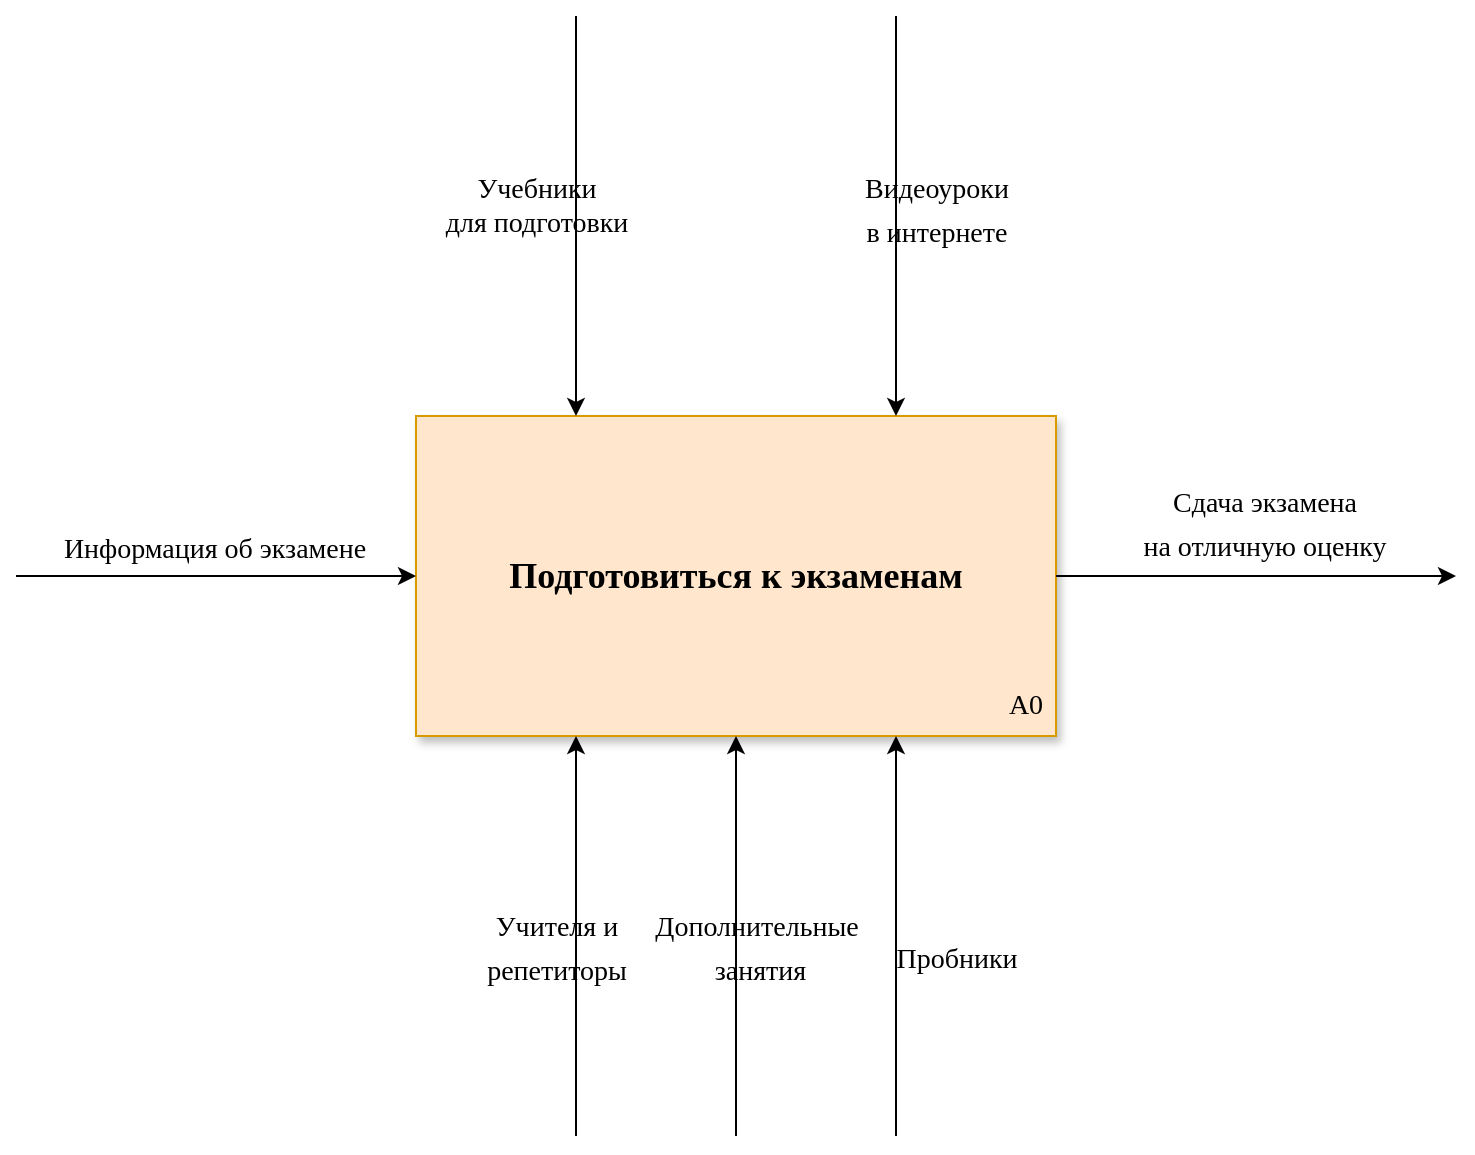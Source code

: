 <mxfile version="20.6.0" type="github" pages="2">
  <diagram id="7N2PUeJ87voyK_xcQXhT" name="Подготовка к экзамену">
    <mxGraphModel dx="1374" dy="789" grid="1" gridSize="10" guides="1" tooltips="1" connect="1" arrows="1" fold="1" page="1" pageScale="1" pageWidth="827" pageHeight="1169" math="0" shadow="0">
      <root>
        <mxCell id="0" />
        <mxCell id="1" parent="0" />
        <mxCell id="8d4UXsbbK7vcjVCUPUbl-1" value="&lt;b&gt;&lt;font style=&quot;font-size: 18px;&quot;&gt;Подготовиться к экзаменам&lt;/font&gt;&lt;/b&gt;" style="rounded=0;whiteSpace=wrap;html=1;fillColor=#ffe6cc;strokeColor=#d79b00;fontFamily=Tahoma;horizontal=1;shadow=1;" parent="1" vertex="1">
          <mxGeometry x="240" y="320" width="320" height="160" as="geometry" />
        </mxCell>
        <mxCell id="8d4UXsbbK7vcjVCUPUbl-6" value="" style="endArrow=classic;html=1;rounded=0;fontSize=18;entryX=0.25;entryY=1;entryDx=0;entryDy=0;" parent="1" target="8d4UXsbbK7vcjVCUPUbl-1" edge="1">
          <mxGeometry width="50" height="50" relative="1" as="geometry">
            <mxPoint x="320" y="680" as="sourcePoint" />
            <mxPoint x="140" y="100" as="targetPoint" />
          </mxGeometry>
        </mxCell>
        <mxCell id="8d4UXsbbK7vcjVCUPUbl-7" value="&lt;font style=&quot;font-size: 14px;&quot;&gt;Учителя и &lt;br&gt;репетиторы&lt;/font&gt;" style="edgeLabel;html=1;align=center;verticalAlign=middle;resizable=0;points=[];fontSize=18;labelBackgroundColor=none;fontFamily=Tahoma;horizontal=1;" parent="8d4UXsbbK7vcjVCUPUbl-6" vertex="1" connectable="0">
          <mxGeometry x="-0.296" y="-1" relative="1" as="geometry">
            <mxPoint x="-11" y="-25" as="offset" />
          </mxGeometry>
        </mxCell>
        <mxCell id="8d4UXsbbK7vcjVCUPUbl-8" value="" style="endArrow=classic;html=1;rounded=0;fontSize=18;entryX=0.5;entryY=1;entryDx=0;entryDy=0;" parent="1" target="8d4UXsbbK7vcjVCUPUbl-1" edge="1">
          <mxGeometry width="50" height="50" relative="1" as="geometry">
            <mxPoint x="400" y="680" as="sourcePoint" />
            <mxPoint x="400" y="910" as="targetPoint" />
          </mxGeometry>
        </mxCell>
        <mxCell id="8d4UXsbbK7vcjVCUPUbl-9" value="&lt;font style=&quot;font-size: 14px;&quot;&gt;Дополнительные&lt;br&gt;&amp;nbsp;занятия&lt;/font&gt;" style="edgeLabel;html=1;align=center;verticalAlign=middle;resizable=0;points=[];fontSize=18;labelBackgroundColor=none;fontFamily=Tahoma;horizontal=1;" parent="8d4UXsbbK7vcjVCUPUbl-8" vertex="1" connectable="0">
          <mxGeometry x="-0.296" y="-1" relative="1" as="geometry">
            <mxPoint x="9" y="-25" as="offset" />
          </mxGeometry>
        </mxCell>
        <mxCell id="8d4UXsbbK7vcjVCUPUbl-10" value="" style="endArrow=classic;html=1;rounded=0;fontSize=18;entryX=0.75;entryY=1;entryDx=0;entryDy=0;" parent="1" target="8d4UXsbbK7vcjVCUPUbl-1" edge="1">
          <mxGeometry width="50" height="50" relative="1" as="geometry">
            <mxPoint x="480" y="680" as="sourcePoint" />
            <mxPoint x="720" y="770" as="targetPoint" />
          </mxGeometry>
        </mxCell>
        <mxCell id="8d4UXsbbK7vcjVCUPUbl-11" value="&lt;span style=&quot;font-size: 14px;&quot;&gt;Пробники&lt;/span&gt;" style="edgeLabel;html=1;align=center;verticalAlign=middle;resizable=0;points=[];fontSize=18;labelBackgroundColor=none;fontFamily=Tahoma;horizontal=1;" parent="8d4UXsbbK7vcjVCUPUbl-10" vertex="1" connectable="0">
          <mxGeometry x="-0.296" y="-1" relative="1" as="geometry">
            <mxPoint x="29" y="-20" as="offset" />
          </mxGeometry>
        </mxCell>
        <mxCell id="8d4UXsbbK7vcjVCUPUbl-13" value="" style="endArrow=classic;html=1;rounded=0;fontSize=18;entryX=0.25;entryY=0;entryDx=0;entryDy=0;" parent="1" target="8d4UXsbbK7vcjVCUPUbl-1" edge="1">
          <mxGeometry width="50" height="50" relative="1" as="geometry">
            <mxPoint x="320" y="120" as="sourcePoint" />
            <mxPoint x="394.017" y="509.05" as="targetPoint" />
          </mxGeometry>
        </mxCell>
        <mxCell id="8d4UXsbbK7vcjVCUPUbl-15" value="Учебники &lt;br&gt;для подготовки" style="text;html=1;align=center;verticalAlign=middle;resizable=0;points=[];autosize=1;strokeColor=none;fillColor=none;fontSize=14;fontFamily=Tahoma;horizontal=1;" parent="1" vertex="1">
          <mxGeometry x="240" y="190" width="120" height="50" as="geometry" />
        </mxCell>
        <mxCell id="8d4UXsbbK7vcjVCUPUbl-16" value="" style="endArrow=classic;html=1;rounded=0;fontSize=18;fontFamily=Tahoma;horizontal=1;" parent="1" source="8d4UXsbbK7vcjVCUPUbl-1" edge="1">
          <mxGeometry width="50" height="50" relative="1" as="geometry">
            <mxPoint x="600" y="410" as="sourcePoint" />
            <mxPoint x="760" y="400" as="targetPoint" />
          </mxGeometry>
        </mxCell>
        <mxCell id="8d4UXsbbK7vcjVCUPUbl-17" value="&lt;span style=&quot;font-size: 14px;&quot;&gt;Сдача экзамена &lt;br&gt;на отличную оценку&lt;/span&gt;" style="edgeLabel;html=1;align=center;verticalAlign=middle;resizable=0;points=[];fontSize=18;labelBackgroundColor=none;fontFamily=Tahoma;horizontal=1;" parent="8d4UXsbbK7vcjVCUPUbl-16" vertex="1" connectable="0">
          <mxGeometry x="-0.296" y="-1" relative="1" as="geometry">
            <mxPoint x="33" y="-28" as="offset" />
          </mxGeometry>
        </mxCell>
        <mxCell id="8d4UXsbbK7vcjVCUPUbl-22" value="" style="endArrow=classic;html=1;rounded=0;fontSize=18;entryX=0;entryY=0.5;entryDx=0;entryDy=0;fontFamily=Tahoma;horizontal=1;" parent="1" target="8d4UXsbbK7vcjVCUPUbl-1" edge="1">
          <mxGeometry width="50" height="50" relative="1" as="geometry">
            <mxPoint x="40" y="400" as="sourcePoint" />
            <mxPoint x="434.017" y="549.05" as="targetPoint" />
          </mxGeometry>
        </mxCell>
        <mxCell id="8d4UXsbbK7vcjVCUPUbl-23" value="&lt;span style=&quot;font-size: 14px;&quot;&gt;Информация об экзамене&lt;/span&gt;" style="edgeLabel;html=1;align=center;verticalAlign=middle;resizable=0;points=[];fontSize=18;labelBackgroundColor=none;fontFamily=Tahoma;horizontal=1;" parent="8d4UXsbbK7vcjVCUPUbl-22" vertex="1" connectable="0">
          <mxGeometry x="-0.296" y="-1" relative="1" as="geometry">
            <mxPoint x="28" y="-16" as="offset" />
          </mxGeometry>
        </mxCell>
        <mxCell id="8d4UXsbbK7vcjVCUPUbl-24" value="" style="endArrow=classic;html=1;rounded=0;fontSize=18;entryX=0.75;entryY=0;entryDx=0;entryDy=0;" parent="1" target="8d4UXsbbK7vcjVCUPUbl-1" edge="1">
          <mxGeometry width="50" height="50" relative="1" as="geometry">
            <mxPoint x="480" y="120" as="sourcePoint" />
            <mxPoint x="444.017" y="559.05" as="targetPoint" />
          </mxGeometry>
        </mxCell>
        <mxCell id="8d4UXsbbK7vcjVCUPUbl-25" value="&lt;span style=&quot;font-size: 14px;&quot;&gt;Видеоуроки &lt;br&gt;в интернете&lt;/span&gt;" style="edgeLabel;html=1;align=center;verticalAlign=middle;resizable=0;points=[];fontSize=18;labelBackgroundColor=none;fontFamily=Tahoma;horizontal=1;" parent="8d4UXsbbK7vcjVCUPUbl-24" vertex="1" connectable="0">
          <mxGeometry x="-0.296" y="-1" relative="1" as="geometry">
            <mxPoint x="21" y="25" as="offset" />
          </mxGeometry>
        </mxCell>
        <mxCell id="gSHmX20CyyZAmLulWUDp-1" value="А0" style="text;html=1;strokeColor=none;fillColor=none;align=center;verticalAlign=middle;whiteSpace=wrap;rounded=0;labelBackgroundColor=none;fontSize=14;fontFamily=Tahoma;horizontal=1;" parent="1" vertex="1">
          <mxGeometry x="530" y="450" width="30" height="30" as="geometry" />
        </mxCell>
      </root>
    </mxGraphModel>
  </diagram>
  <diagram id="37iBj5kOMY-0HO2CEy-Y" name="Получение водительских прав">
    <mxGraphModel dx="1374" dy="789" grid="1" gridSize="10" guides="1" tooltips="1" connect="1" arrows="1" fold="1" page="1" pageScale="1" pageWidth="827" pageHeight="1169" math="0" shadow="0">
      <root>
        <mxCell id="0" />
        <mxCell id="1" parent="0" />
        <mxCell id="VevEm6iZHkQ-x7ZVV-Ih-1" value="Выбрать автошколу и пройти курсы" style="rounded=0;whiteSpace=wrap;html=1;labelBackgroundColor=none;fontFamily=Times New Roman;fontSize=15;fillColor=#CCCCFF;strokeColor=#6666FF;sketch=0;shadow=1;" parent="1" vertex="1">
          <mxGeometry x="480" y="360" width="160" height="80" as="geometry" />
        </mxCell>
        <mxCell id="lD2_cZABrEj2HFae_bbN-1" value="Сдать теоретический и практический экзамены" style="rounded=0;whiteSpace=wrap;html=1;labelBackgroundColor=none;fontFamily=Times New Roman;fontSize=15;fillColor=#CCCCFF;strokeColor=#6666FF;sketch=0;shadow=1;" parent="1" vertex="1">
          <mxGeometry x="800" y="440" width="160" height="80" as="geometry" />
        </mxCell>
        <mxCell id="lD2_cZABrEj2HFae_bbN-2" value="Получить водительское удостоверение" style="rounded=0;whiteSpace=wrap;html=1;labelBackgroundColor=none;fontFamily=Times New Roman;fontSize=15;fillColor=#CCCCFF;strokeColor=#6666FF;sketch=0;shadow=1;" parent="1" vertex="1">
          <mxGeometry x="1120" y="520" width="160" height="80" as="geometry" />
        </mxCell>
        <mxCell id="eizI2xMXmoD3vImPCXVK-1" value="" style="endArrow=classic;html=1;rounded=0;exitX=1;exitY=0.5;exitDx=0;exitDy=0;entryX=0;entryY=0.5;entryDx=0;entryDy=0;edgeStyle=orthogonalEdgeStyle;fontFamily=Times New Roman;" parent="1" source="VevEm6iZHkQ-x7ZVV-Ih-1" target="lD2_cZABrEj2HFae_bbN-1" edge="1">
          <mxGeometry width="50" height="50" relative="1" as="geometry">
            <mxPoint x="840" y="610" as="sourcePoint" />
            <mxPoint x="890" y="560" as="targetPoint" />
          </mxGeometry>
        </mxCell>
        <mxCell id="pW6tHaXm_zRUD6haNZeo-9" value="Знания, полученные &lt;br&gt;с курсов&amp;nbsp;" style="edgeLabel;html=1;align=center;verticalAlign=middle;resizable=0;points=[];fontSize=14;fontFamily=Times New Roman;labelBackgroundColor=none;" parent="eizI2xMXmoD3vImPCXVK-1" vertex="1" connectable="0">
          <mxGeometry x="-0.216" y="-4" relative="1" as="geometry">
            <mxPoint y="16" as="offset" />
          </mxGeometry>
        </mxCell>
        <mxCell id="eizI2xMXmoD3vImPCXVK-2" value="" style="endArrow=classic;html=1;rounded=0;exitX=1;exitY=0.5;exitDx=0;exitDy=0;entryX=0;entryY=0.5;entryDx=0;entryDy=0;edgeStyle=orthogonalEdgeStyle;fontFamily=Times New Roman;" parent="1" source="lD2_cZABrEj2HFae_bbN-1" target="lD2_cZABrEj2HFae_bbN-2" edge="1">
          <mxGeometry width="50" height="50" relative="1" as="geometry">
            <mxPoint x="840" y="610" as="sourcePoint" />
            <mxPoint x="890" y="560" as="targetPoint" />
          </mxGeometry>
        </mxCell>
        <mxCell id="pW6tHaXm_zRUD6haNZeo-13" value="Сдача &lt;br&gt;экзаменов" style="edgeLabel;html=1;align=center;verticalAlign=middle;resizable=0;points=[];fontSize=14;fontFamily=Times New Roman;labelBackgroundColor=none;" parent="eizI2xMXmoD3vImPCXVK-2" vertex="1" connectable="0">
          <mxGeometry x="-0.141" y="1" relative="1" as="geometry">
            <mxPoint y="16" as="offset" />
          </mxGeometry>
        </mxCell>
        <mxCell id="A_MHJjNXbYcxaQ65ufQ7-2" value="" style="endArrow=classic;html=1;rounded=0;entryX=0;entryY=0.5;entryDx=0;entryDy=0;fontFamily=Times New Roman;exitX=1;exitY=0.5;exitDx=0;exitDy=0;edgeStyle=orthogonalEdgeStyle;" parent="1" source="tL_k5u1YCkW_Xc1Iw8kw-3" target="VevEm6iZHkQ-x7ZVV-Ih-1" edge="1">
          <mxGeometry width="50" height="50" relative="1" as="geometry">
            <mxPoint x="370" y="400" as="sourcePoint" />
            <mxPoint x="410" y="360" as="targetPoint" />
          </mxGeometry>
        </mxCell>
        <mxCell id="A_MHJjNXbYcxaQ65ufQ7-3" value="Выполнение &lt;br style=&quot;font-size: 13px;&quot;&gt;требований&amp;nbsp;&amp;nbsp;" style="text;html=1;align=center;verticalAlign=middle;resizable=0;points=[];autosize=1;strokeColor=none;fillColor=none;fontFamily=Times New Roman;fontSize=13;" parent="1" vertex="1">
          <mxGeometry x="350" y="340" width="90" height="40" as="geometry" />
        </mxCell>
        <mxCell id="A_MHJjNXbYcxaQ65ufQ7-4" value="A2" style="text;html=1;strokeColor=none;fillColor=none;align=center;verticalAlign=middle;whiteSpace=wrap;rounded=0;fontFamily=Times New Roman;" parent="1" vertex="1">
          <mxGeometry x="620" y="420" width="20" height="20" as="geometry" />
        </mxCell>
        <mxCell id="A_MHJjNXbYcxaQ65ufQ7-5" value="A3" style="text;html=1;strokeColor=none;fillColor=none;align=center;verticalAlign=middle;whiteSpace=wrap;rounded=0;fontFamily=Times New Roman;" parent="1" vertex="1">
          <mxGeometry x="940" y="500" width="20" height="20" as="geometry" />
        </mxCell>
        <mxCell id="pW6tHaXm_zRUD6haNZeo-1" value="" style="endArrow=classic;html=1;rounded=1;entryX=0.5;entryY=0;entryDx=0;entryDy=0;fontFamily=Times New Roman;edgeStyle=orthogonalEdgeStyle;" parent="1" target="VevEm6iZHkQ-x7ZVV-Ih-1" edge="1">
          <mxGeometry width="50" height="50" relative="1" as="geometry">
            <mxPoint x="880" y="240" as="sourcePoint" />
            <mxPoint x="480" y="430" as="targetPoint" />
            <Array as="points">
              <mxPoint x="880" y="210" />
              <mxPoint x="560" y="210" />
            </Array>
          </mxGeometry>
        </mxCell>
        <mxCell id="tL_k5u1YCkW_Xc1Iw8kw-2" value="Организация" style="edgeLabel;html=1;align=center;verticalAlign=middle;resizable=0;points=[];labelBackgroundColor=none;fontSize=12;" parent="pW6tHaXm_zRUD6haNZeo-1" vertex="1" connectable="0">
          <mxGeometry x="0.795" y="-1" relative="1" as="geometry">
            <mxPoint x="2" y="-59" as="offset" />
          </mxGeometry>
        </mxCell>
        <mxCell id="pW6tHaXm_zRUD6haNZeo-3" value="" style="endArrow=classic;html=1;rounded=1;entryX=0.5;entryY=1;entryDx=0;entryDy=0;fontFamily=Times New Roman;edgeStyle=orthogonalEdgeStyle;" parent="1" target="lD2_cZABrEj2HFae_bbN-1" edge="1">
          <mxGeometry width="50" height="50" relative="1" as="geometry">
            <mxPoint x="880" y="660" as="sourcePoint" />
            <mxPoint x="860" y="645" as="targetPoint" />
            <Array as="points">
              <mxPoint x="880" y="660" />
              <mxPoint x="880" y="660" />
            </Array>
          </mxGeometry>
        </mxCell>
        <mxCell id="pW6tHaXm_zRUD6haNZeo-5" value="" style="endArrow=classic;html=1;rounded=1;entryX=0.5;entryY=1;entryDx=0;entryDy=0;fontFamily=Times New Roman;edgeStyle=orthogonalEdgeStyle;" parent="1" target="lD2_cZABrEj2HFae_bbN-2" edge="1">
          <mxGeometry width="50" height="50" relative="1" as="geometry">
            <mxPoint x="880" y="660" as="sourcePoint" />
            <mxPoint x="1180" y="840" as="targetPoint" />
            <Array as="points">
              <mxPoint x="880" y="660" />
              <mxPoint x="1200" y="660" />
            </Array>
          </mxGeometry>
        </mxCell>
        <mxCell id="pW6tHaXm_zRUD6haNZeo-6" value="Сотрудник &lt;br&gt;ГИБДД" style="edgeLabel;html=1;align=center;verticalAlign=middle;resizable=0;points=[];labelBackgroundColor=none;fontFamily=Times New Roman;fontSize=14;" parent="pW6tHaXm_zRUD6haNZeo-5" vertex="1" connectable="0">
          <mxGeometry x="-0.145" y="2" relative="1" as="geometry">
            <mxPoint x="157" y="-28" as="offset" />
          </mxGeometry>
        </mxCell>
        <mxCell id="pW6tHaXm_zRUD6haNZeo-7" value="" style="endArrow=classic;html=1;rounded=1;entryX=0.5;entryY=1;entryDx=0;entryDy=0;fontFamily=Times New Roman;edgeStyle=orthogonalEdgeStyle;" parent="1" edge="1">
          <mxGeometry width="50" height="50" relative="1" as="geometry">
            <mxPoint x="880" y="660" as="sourcePoint" />
            <mxPoint x="559.5" y="440" as="targetPoint" />
            <Array as="points">
              <mxPoint x="880" y="660" />
              <mxPoint x="560" y="660" />
            </Array>
          </mxGeometry>
        </mxCell>
        <mxCell id="pW6tHaXm_zRUD6haNZeo-8" value="Педагоги" style="edgeLabel;html=1;align=center;verticalAlign=middle;resizable=0;points=[];labelBackgroundColor=none;fontFamily=Times New Roman;fontSize=14;" parent="pW6tHaXm_zRUD6haNZeo-7" vertex="1" connectable="0">
          <mxGeometry x="-0.145" y="2" relative="1" as="geometry">
            <mxPoint x="-89" y="-42" as="offset" />
          </mxGeometry>
        </mxCell>
        <mxCell id="pW6tHaXm_zRUD6haNZeo-11" value="" style="endArrow=classic;html=1;rounded=0;fontFamily=Times New Roman;fontSize=14;exitX=1;exitY=0.5;exitDx=0;exitDy=0;" parent="1" source="lD2_cZABrEj2HFae_bbN-2" edge="1">
          <mxGeometry width="50" height="50" relative="1" as="geometry">
            <mxPoint x="690" y="300" as="sourcePoint" />
            <mxPoint x="1400" y="560" as="targetPoint" />
          </mxGeometry>
        </mxCell>
        <mxCell id="pW6tHaXm_zRUD6haNZeo-12" value="Водительское &lt;br&gt;удостоверение" style="edgeLabel;html=1;align=center;verticalAlign=middle;resizable=0;points=[];fontSize=14;fontFamily=Times New Roman;labelBackgroundColor=none;" parent="pW6tHaXm_zRUD6haNZeo-11" vertex="1" connectable="0">
          <mxGeometry x="-0.145" y="1" relative="1" as="geometry">
            <mxPoint y="-19" as="offset" />
          </mxGeometry>
        </mxCell>
        <mxCell id="pW6tHaXm_zRUD6haNZeo-14" value="" style="endArrow=classic;html=1;rounded=1;fontFamily=Times New Roman;fontSize=14;entryX=0;entryY=0.75;entryDx=0;entryDy=0;edgeStyle=orthogonalEdgeStyle;elbow=vertical;" parent="1" target="lD2_cZABrEj2HFae_bbN-1" edge="1">
          <mxGeometry width="50" height="50" relative="1" as="geometry">
            <mxPoint x="120" y="320" as="sourcePoint" />
            <mxPoint x="940" y="360" as="targetPoint" />
            <Array as="points">
              <mxPoint x="120" y="400" />
              <mxPoint x="120" y="500" />
            </Array>
          </mxGeometry>
        </mxCell>
        <mxCell id="pW6tHaXm_zRUD6haNZeo-15" value="" style="endArrow=classic;html=1;rounded=1;fontFamily=Times New Roman;fontSize=14;entryX=0;entryY=0.75;entryDx=0;entryDy=0;edgeStyle=orthogonalEdgeStyle;elbow=vertical;" parent="1" target="lD2_cZABrEj2HFae_bbN-2" edge="1">
          <mxGeometry width="50" height="50" relative="1" as="geometry">
            <mxPoint x="120" y="400" as="sourcePoint" />
            <mxPoint x="800" y="599.94" as="targetPoint" />
            <Array as="points">
              <mxPoint x="120" y="400" />
              <mxPoint x="120" y="580" />
            </Array>
          </mxGeometry>
        </mxCell>
        <mxCell id="pW6tHaXm_zRUD6haNZeo-16" value="" style="endArrow=classic;html=1;rounded=1;fontFamily=Times New Roman;fontSize=14;elbow=vertical;entryX=0.5;entryY=0;entryDx=0;entryDy=0;" parent="1" target="lD2_cZABrEj2HFae_bbN-1" edge="1">
          <mxGeometry width="50" height="50" relative="1" as="geometry">
            <mxPoint x="880" y="240" as="sourcePoint" />
            <mxPoint x="940" y="360" as="targetPoint" />
          </mxGeometry>
        </mxCell>
        <mxCell id="pW6tHaXm_zRUD6haNZeo-17" value="" style="endArrow=classic;html=1;rounded=1;fontFamily=Times New Roman;fontSize=14;elbow=vertical;entryX=0.5;entryY=0;entryDx=0;entryDy=0;edgeStyle=orthogonalEdgeStyle;" parent="1" target="lD2_cZABrEj2HFae_bbN-2" edge="1">
          <mxGeometry width="50" height="50" relative="1" as="geometry">
            <mxPoint x="840" y="210" as="sourcePoint" />
            <mxPoint x="940" y="360" as="targetPoint" />
            <Array as="points">
              <mxPoint x="880" y="210" />
              <mxPoint x="1200" y="210" />
            </Array>
          </mxGeometry>
        </mxCell>
        <mxCell id="DwQMXCcTpkawme5T4qXE-2" value="A4" style="text;html=1;strokeColor=none;fillColor=none;align=center;verticalAlign=middle;whiteSpace=wrap;rounded=0;fontFamily=Times New Roman;" parent="1" vertex="1">
          <mxGeometry x="1260" y="580" width="20" height="20" as="geometry" />
        </mxCell>
        <mxCell id="tL_k5u1YCkW_Xc1Iw8kw-1" value="Экзаменаторы" style="edgeLabel;html=1;align=center;verticalAlign=middle;resizable=0;points=[];labelBackgroundColor=none;fontFamily=Times New Roman;fontSize=14;" parent="1" vertex="1" connectable="0">
          <mxGeometry x="880" y="610" as="geometry">
            <mxPoint x="-7" y="5" as="offset" />
          </mxGeometry>
        </mxCell>
        <mxCell id="tL_k5u1YCkW_Xc1Iw8kw-3" value="Пройти медкомиссию" style="rounded=0;whiteSpace=wrap;html=1;labelBackgroundColor=none;fontFamily=Times New Roman;fontSize=15;fillColor=#CCCCFF;strokeColor=#6666FF;sketch=0;shadow=1;" parent="1" vertex="1">
          <mxGeometry x="160" y="280" width="160" height="80" as="geometry" />
        </mxCell>
        <mxCell id="tL_k5u1YCkW_Xc1Iw8kw-4" value="A1" style="text;html=1;strokeColor=none;fillColor=none;align=center;verticalAlign=middle;whiteSpace=wrap;rounded=0;fontFamily=Times New Roman;" parent="1" vertex="1">
          <mxGeometry x="300" y="340" width="20" height="20" as="geometry" />
        </mxCell>
        <mxCell id="tL_k5u1YCkW_Xc1Iw8kw-5" value="Врачи" style="edgeLabel;html=1;align=center;verticalAlign=middle;resizable=0;points=[];labelBackgroundColor=none;fontSize=12;" parent="1" vertex="1" connectable="0">
          <mxGeometry x="230" y="250" as="geometry">
            <mxPoint x="7" y="-2" as="offset" />
          </mxGeometry>
        </mxCell>
        <mxCell id="tL_k5u1YCkW_Xc1Iw8kw-6" value="" style="endArrow=classic;html=1;rounded=1;fontFamily=Times New Roman;fontSize=14;entryX=0;entryY=0.75;entryDx=0;entryDy=0;edgeStyle=orthogonalEdgeStyle;elbow=vertical;" parent="1" target="VevEm6iZHkQ-x7ZVV-Ih-1" edge="1">
          <mxGeometry width="50" height="50" relative="1" as="geometry">
            <mxPoint x="120" y="330" as="sourcePoint" />
            <mxPoint x="810" y="510" as="targetPoint" />
            <Array as="points">
              <mxPoint x="120" y="330" />
              <mxPoint x="120" y="420" />
            </Array>
          </mxGeometry>
        </mxCell>
        <mxCell id="tL_k5u1YCkW_Xc1Iw8kw-7" value="" style="endArrow=classic;html=1;rounded=1;fontSize=12;entryX=0.5;entryY=1;entryDx=0;entryDy=0;edgeStyle=orthogonalEdgeStyle;" parent="1" target="tL_k5u1YCkW_Xc1Iw8kw-3" edge="1">
          <mxGeometry width="50" height="50" relative="1" as="geometry">
            <mxPoint x="880" y="660" as="sourcePoint" />
            <mxPoint x="740" y="380" as="targetPoint" />
            <Array as="points">
              <mxPoint x="880" y="660" />
              <mxPoint x="240" y="660" />
            </Array>
          </mxGeometry>
        </mxCell>
        <mxCell id="5jz-eLDWQCH6mEMegBR2-1" value="" style="endArrow=classic;html=1;rounded=1;entryX=0.5;entryY=0;entryDx=0;entryDy=0;edgeStyle=orthogonalEdgeStyle;" parent="1" target="tL_k5u1YCkW_Xc1Iw8kw-3" edge="1">
          <mxGeometry width="50" height="50" relative="1" as="geometry">
            <mxPoint x="880" y="240" as="sourcePoint" />
            <mxPoint x="570" y="380" as="targetPoint" />
            <Array as="points">
              <mxPoint x="880" y="210" />
              <mxPoint x="240" y="210" />
            </Array>
          </mxGeometry>
        </mxCell>
        <mxCell id="5jz-eLDWQCH6mEMegBR2-3" value="" style="endArrow=none;html=1;rounded=1;" parent="1" edge="1">
          <mxGeometry width="50" height="50" relative="1" as="geometry">
            <mxPoint x="720.5" y="210" as="sourcePoint" />
            <mxPoint x="720.5" y="130" as="targetPoint" />
          </mxGeometry>
        </mxCell>
        <mxCell id="5jz-eLDWQCH6mEMegBR2-4" value="" style="endArrow=classic;html=1;rounded=1;entryX=0;entryY=0.5;entryDx=0;entryDy=0;" parent="1" target="tL_k5u1YCkW_Xc1Iw8kw-3" edge="1">
          <mxGeometry width="50" height="50" relative="1" as="geometry">
            <mxPoint x="60" y="320" as="sourcePoint" />
            <mxPoint x="570" y="380" as="targetPoint" />
          </mxGeometry>
        </mxCell>
        <mxCell id="5jz-eLDWQCH6mEMegBR2-5" value="Подача&lt;br&gt;Заявки" style="text;html=1;align=center;verticalAlign=middle;resizable=0;points=[];autosize=1;strokeColor=none;fillColor=none;" parent="1" vertex="1">
          <mxGeometry x="79" y="280" width="60" height="40" as="geometry" />
        </mxCell>
        <mxCell id="p5M1SjMKnMIMxibb3Aes-1" value="" style="endArrow=none;html=1;rounded=1;entryX=0.444;entryY=1;entryDx=0;entryDy=0;entryPerimeter=0;" parent="1" edge="1">
          <mxGeometry width="50" height="50" relative="1" as="geometry">
            <mxPoint x="720.54" y="720" as="sourcePoint" />
            <mxPoint x="720.5" y="660" as="targetPoint" />
          </mxGeometry>
        </mxCell>
        <mxCell id="9QpoiA4fFl3TeR3RRaPc-2" value="Правила&lt;br&gt;&amp;nbsp;вождения" style="edgeLabel;html=1;align=center;verticalAlign=middle;resizable=0;points=[];labelBackgroundColor=none;fontSize=12;" vertex="1" connectable="0" parent="1">
          <mxGeometry x="880" y="250" as="geometry" />
        </mxCell>
        <mxCell id="9QpoiA4fFl3TeR3RRaPc-3" value="Гособразец" style="edgeLabel;html=1;align=center;verticalAlign=middle;resizable=0;points=[];labelBackgroundColor=none;fontSize=12;" vertex="1" connectable="0" parent="1">
          <mxGeometry x="1200" y="250" as="geometry" />
        </mxCell>
        <mxCell id="9QpoiA4fFl3TeR3RRaPc-4" value="Подразделение Государственной инспекции &lt;br&gt;безопасности дорожного движения МВД" style="edgeLabel;html=1;align=center;verticalAlign=middle;resizable=0;points=[];labelBackgroundColor=none;fontSize=12;" vertex="1" connectable="0" parent="1">
          <mxGeometry x="720" y="120" as="geometry">
            <mxPoint x="-17" y="-4" as="offset" />
          </mxGeometry>
        </mxCell>
        <mxCell id="9QpoiA4fFl3TeR3RRaPc-5" value="Документы" style="edgeLabel;html=1;align=center;verticalAlign=middle;resizable=0;points=[];labelBackgroundColor=none;fontFamily=Times New Roman;fontSize=14;" vertex="1" connectable="0" parent="1">
          <mxGeometry x="230" y="630" as="geometry">
            <mxPoint x="12" y="-10" as="offset" />
          </mxGeometry>
        </mxCell>
      </root>
    </mxGraphModel>
  </diagram>
</mxfile>
